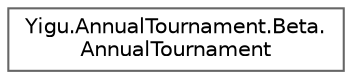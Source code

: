 digraph "Graphical Class Hierarchy"
{
 // LATEX_PDF_SIZE
  bgcolor="transparent";
  edge [fontname=Helvetica,fontsize=10,labelfontname=Helvetica,labelfontsize=10];
  node [fontname=Helvetica,fontsize=10,shape=box,height=0.2,width=0.4];
  rankdir="LR";
  Node0 [id="Node000000",label="Yigu.AnnualTournament.Beta.\lAnnualTournament",height=0.2,width=0.4,color="grey40", fillcolor="white", style="filled",URL="$class_yigu_1_1_annual_tournament_1_1_beta_1_1_annual_tournament.html",tooltip=" "];
}
